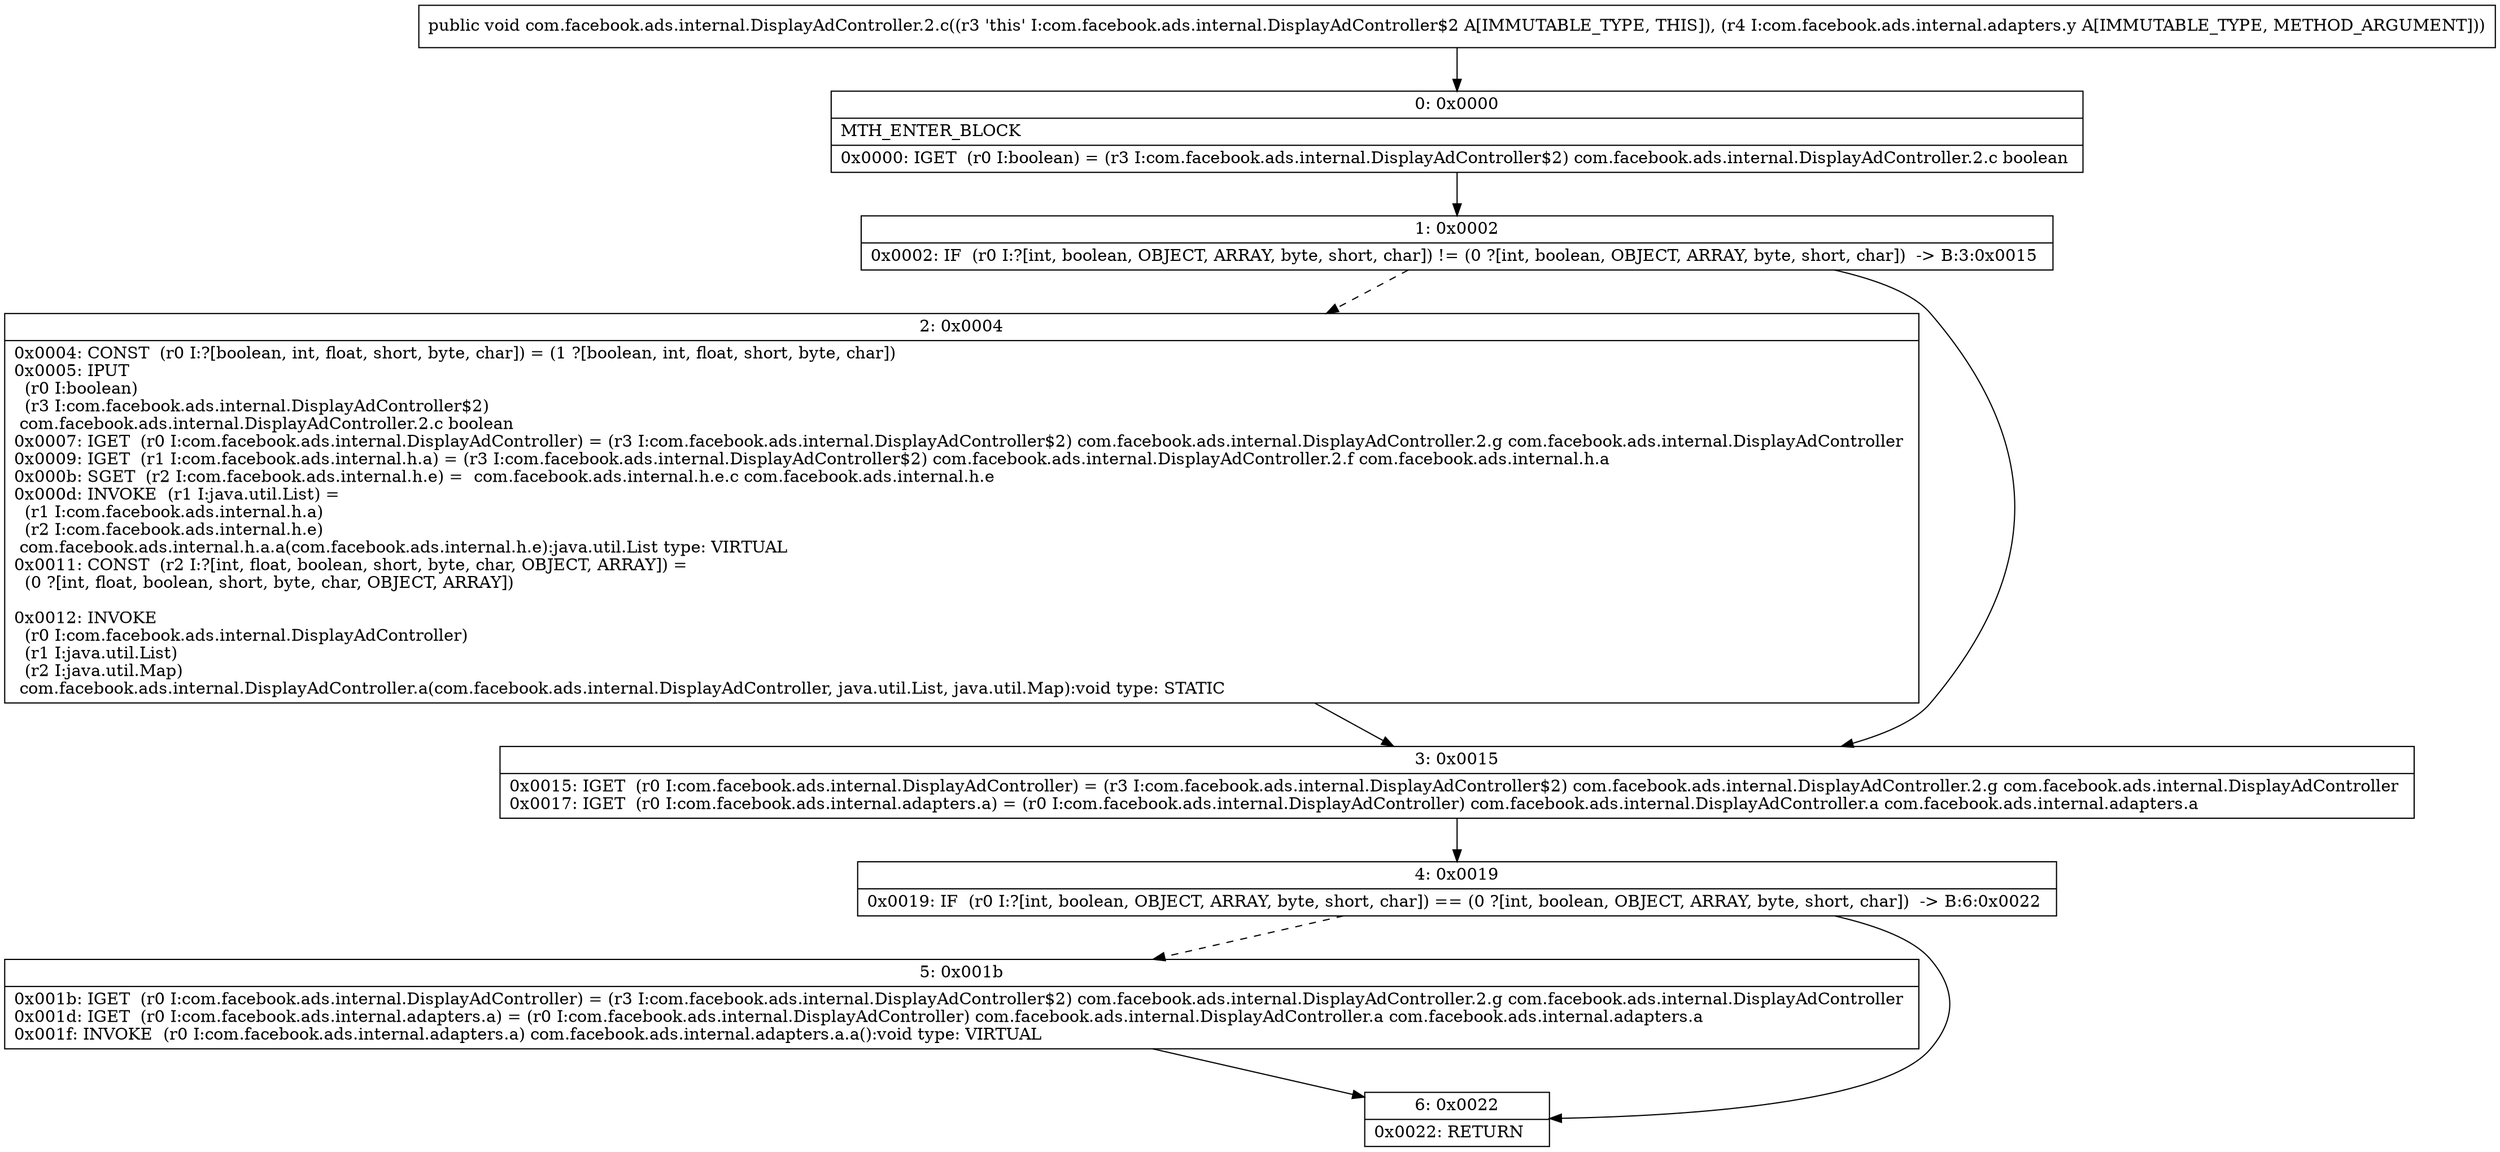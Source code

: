 digraph "CFG forcom.facebook.ads.internal.DisplayAdController.2.c(Lcom\/facebook\/ads\/internal\/adapters\/y;)V" {
Node_0 [shape=record,label="{0\:\ 0x0000|MTH_ENTER_BLOCK\l|0x0000: IGET  (r0 I:boolean) = (r3 I:com.facebook.ads.internal.DisplayAdController$2) com.facebook.ads.internal.DisplayAdController.2.c boolean \l}"];
Node_1 [shape=record,label="{1\:\ 0x0002|0x0002: IF  (r0 I:?[int, boolean, OBJECT, ARRAY, byte, short, char]) != (0 ?[int, boolean, OBJECT, ARRAY, byte, short, char])  \-\> B:3:0x0015 \l}"];
Node_2 [shape=record,label="{2\:\ 0x0004|0x0004: CONST  (r0 I:?[boolean, int, float, short, byte, char]) = (1 ?[boolean, int, float, short, byte, char]) \l0x0005: IPUT  \l  (r0 I:boolean)\l  (r3 I:com.facebook.ads.internal.DisplayAdController$2)\l com.facebook.ads.internal.DisplayAdController.2.c boolean \l0x0007: IGET  (r0 I:com.facebook.ads.internal.DisplayAdController) = (r3 I:com.facebook.ads.internal.DisplayAdController$2) com.facebook.ads.internal.DisplayAdController.2.g com.facebook.ads.internal.DisplayAdController \l0x0009: IGET  (r1 I:com.facebook.ads.internal.h.a) = (r3 I:com.facebook.ads.internal.DisplayAdController$2) com.facebook.ads.internal.DisplayAdController.2.f com.facebook.ads.internal.h.a \l0x000b: SGET  (r2 I:com.facebook.ads.internal.h.e) =  com.facebook.ads.internal.h.e.c com.facebook.ads.internal.h.e \l0x000d: INVOKE  (r1 I:java.util.List) = \l  (r1 I:com.facebook.ads.internal.h.a)\l  (r2 I:com.facebook.ads.internal.h.e)\l com.facebook.ads.internal.h.a.a(com.facebook.ads.internal.h.e):java.util.List type: VIRTUAL \l0x0011: CONST  (r2 I:?[int, float, boolean, short, byte, char, OBJECT, ARRAY]) = \l  (0 ?[int, float, boolean, short, byte, char, OBJECT, ARRAY])\l \l0x0012: INVOKE  \l  (r0 I:com.facebook.ads.internal.DisplayAdController)\l  (r1 I:java.util.List)\l  (r2 I:java.util.Map)\l com.facebook.ads.internal.DisplayAdController.a(com.facebook.ads.internal.DisplayAdController, java.util.List, java.util.Map):void type: STATIC \l}"];
Node_3 [shape=record,label="{3\:\ 0x0015|0x0015: IGET  (r0 I:com.facebook.ads.internal.DisplayAdController) = (r3 I:com.facebook.ads.internal.DisplayAdController$2) com.facebook.ads.internal.DisplayAdController.2.g com.facebook.ads.internal.DisplayAdController \l0x0017: IGET  (r0 I:com.facebook.ads.internal.adapters.a) = (r0 I:com.facebook.ads.internal.DisplayAdController) com.facebook.ads.internal.DisplayAdController.a com.facebook.ads.internal.adapters.a \l}"];
Node_4 [shape=record,label="{4\:\ 0x0019|0x0019: IF  (r0 I:?[int, boolean, OBJECT, ARRAY, byte, short, char]) == (0 ?[int, boolean, OBJECT, ARRAY, byte, short, char])  \-\> B:6:0x0022 \l}"];
Node_5 [shape=record,label="{5\:\ 0x001b|0x001b: IGET  (r0 I:com.facebook.ads.internal.DisplayAdController) = (r3 I:com.facebook.ads.internal.DisplayAdController$2) com.facebook.ads.internal.DisplayAdController.2.g com.facebook.ads.internal.DisplayAdController \l0x001d: IGET  (r0 I:com.facebook.ads.internal.adapters.a) = (r0 I:com.facebook.ads.internal.DisplayAdController) com.facebook.ads.internal.DisplayAdController.a com.facebook.ads.internal.adapters.a \l0x001f: INVOKE  (r0 I:com.facebook.ads.internal.adapters.a) com.facebook.ads.internal.adapters.a.a():void type: VIRTUAL \l}"];
Node_6 [shape=record,label="{6\:\ 0x0022|0x0022: RETURN   \l}"];
MethodNode[shape=record,label="{public void com.facebook.ads.internal.DisplayAdController.2.c((r3 'this' I:com.facebook.ads.internal.DisplayAdController$2 A[IMMUTABLE_TYPE, THIS]), (r4 I:com.facebook.ads.internal.adapters.y A[IMMUTABLE_TYPE, METHOD_ARGUMENT])) }"];
MethodNode -> Node_0;
Node_0 -> Node_1;
Node_1 -> Node_2[style=dashed];
Node_1 -> Node_3;
Node_2 -> Node_3;
Node_3 -> Node_4;
Node_4 -> Node_5[style=dashed];
Node_4 -> Node_6;
Node_5 -> Node_6;
}

